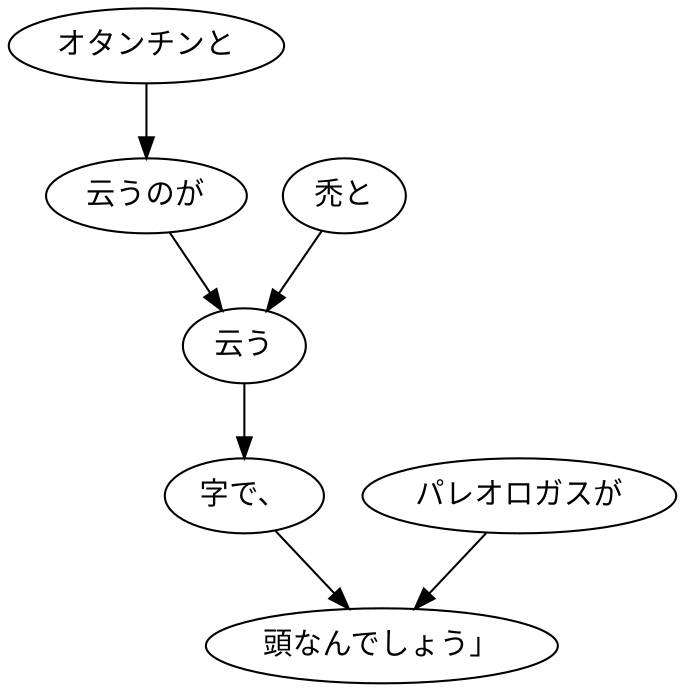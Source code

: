 digraph graph3033 {
	node0 [label="オタンチンと"];
	node1 [label="云うのが"];
	node2 [label="禿と"];
	node3 [label="云う"];
	node4 [label="字で、"];
	node5 [label="パレオロガスが"];
	node6 [label="頭なんでしょう」"];
	node0 -> node1;
	node1 -> node3;
	node2 -> node3;
	node3 -> node4;
	node4 -> node6;
	node5 -> node6;
}
